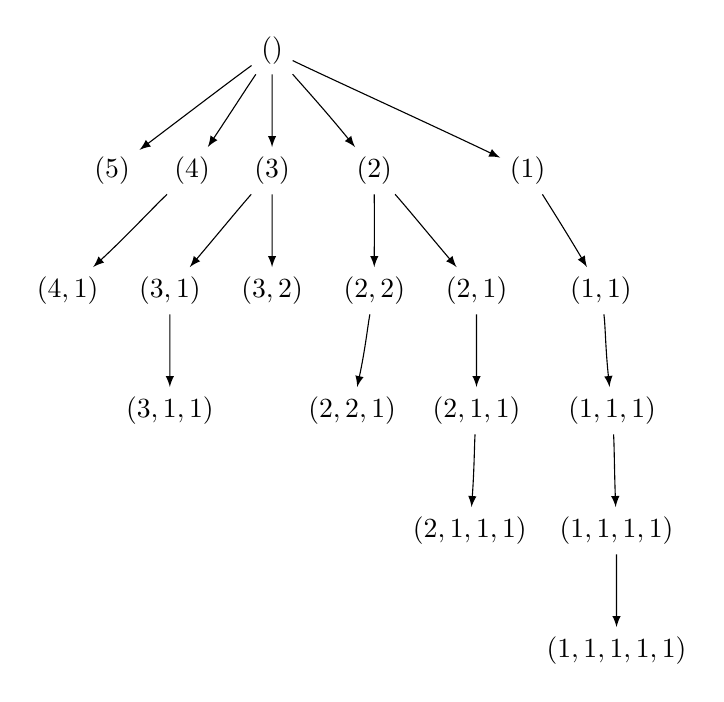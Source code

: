 \begin{tikzpicture}[>=latex,xscale=-.8,yscale =.8]
  %%
  \node (d2tnn1) at (183bp,279bp) [draw,draw=none] {$\left(\right)$};
  \node (4+1) at (275bp,171bp) [draw,draw=none] {$\left(4, 1\right)$};
  \node (1+1+1+1+1) at (28bp,9bp) [draw,draw=none] {$\left(1, 1, 1, 1, 1\right)$};
  \node (3+1+1) at (229bp,117bp) [draw,draw=none] {$\left(3, 1, 1\right)$};
  \node (2+1+1) at (91bp,117bp) [draw,draw=none] {$\left(2, 1, 1\right)$};
  \node (2+1+1+1) at (94bp,63bp) [draw,draw=none] {$\left(2, 1, 1, 1\right)$};
  \node (2+1) at (91bp,171bp) [draw,draw=none] {$\left(2, 1\right)$};
  \node (1+1+1) at (30bp,117bp) [draw,draw=none] {$\left(1, 1, 1\right)$};
  \node (3+1) at (229bp,171bp) [draw,draw=none] {$\left(3, 1\right)$};
  \node (3+2) at (183bp,171bp) [draw,draw=none] {$\left(3, 2\right)$};
  \node (1+1) at (35bp,171bp) [draw,draw=none] {$\left(1, 1\right)$};
  \node (5+) at (255bp,225bp) [draw,draw=none] {$\left(5\right)$};
  \node (4+) at (219bp,225bp) [draw,draw=none] {$\left(4\right)$};
  \node (1+1+1+1) at (28bp,63bp) [draw,draw=none] {$\left(1, 1, 1, 1\right)$};
  \node (3+) at (183bp,225bp) [draw,draw=none] {$\left(3\right)$};
  \node (2+) at (137bp,225bp) [draw,draw=none] {$\left(2\right)$};
  \node (2+2+1) at (147bp,117bp) [draw,draw=none] {$\left(2, 2, 1\right)$};
  \node (1+) at (68bp,225bp) [draw,draw=none] {$\left(1\right)$};
  \node (2+2) at (137bp,171bp) [draw,draw=none] {$\left(2, 2\right)$};
  \draw [->] (1+1+1+1) ..controls (28bp,47bp) and (28bp,37bp)  .. (1+1+1+1+1);
  \draw [->] (d2tnn1) ..controls (201bp,266bp) and (222bp,250bp)  .. (5+);
  \draw [->] (3+) ..controls (198bp,208bp) and (207bp,197bp)  .. (3+1);
  \draw [->] (2+) ..controls (122bp,208bp) and (113bp,197bp)  .. (2+1);
  \draw [->] (1+1) ..controls (33bp,155bp) and (33bp,145bp)  .. (1+1+1);
  \draw [->] (d2tnn1) ..controls (158bp,267bp) and (112bp,246bp)  .. (1+);
  \draw [->] (1+1+1) ..controls (29bp,101bp) and (29bp,91bp)  .. (1+1+1+1);
  \draw [->] (4+) ..controls (237bp,208bp) and (248bp,196bp)  .. (4+1);
  \draw [->] (d2tnn1) ..controls (194bp,263bp) and (201bp,252bp)  .. (4+);
  \draw [->] (2+2) ..controls (140bp,155bp) and (141bp,145bp)  .. (2+2+1);
  \draw [->] (3+1) ..controls (229bp,155bp) and (229bp,145bp)  .. (3+1+1);
  \draw [->] (3+) ..controls (183bp,209bp) and (183bp,199bp)  .. (3+2);
  \draw [->] (d2tnn1) ..controls (183bp,263bp) and (183bp,253bp)  .. (3+);
  \draw [->] (d2tnn1) ..controls (169bp,263bp) and (159bp,252bp)  .. (2+);
  \draw [->] (2+1) ..controls (91bp,155bp) and (91bp,145bp)  .. (2+1+1);
  \draw [->] (1+) ..controls (58bp,209bp) and (51bp,198bp)  .. (1+1);
  \draw [->] (2+1+1) ..controls (92bp,101bp) and (92bp,91bp)  .. (2+1+1+1);
  \draw [->] (2+) ..controls (137bp,209bp) and (137bp,199bp)  .. (2+2);
  %
\end{tikzpicture}
